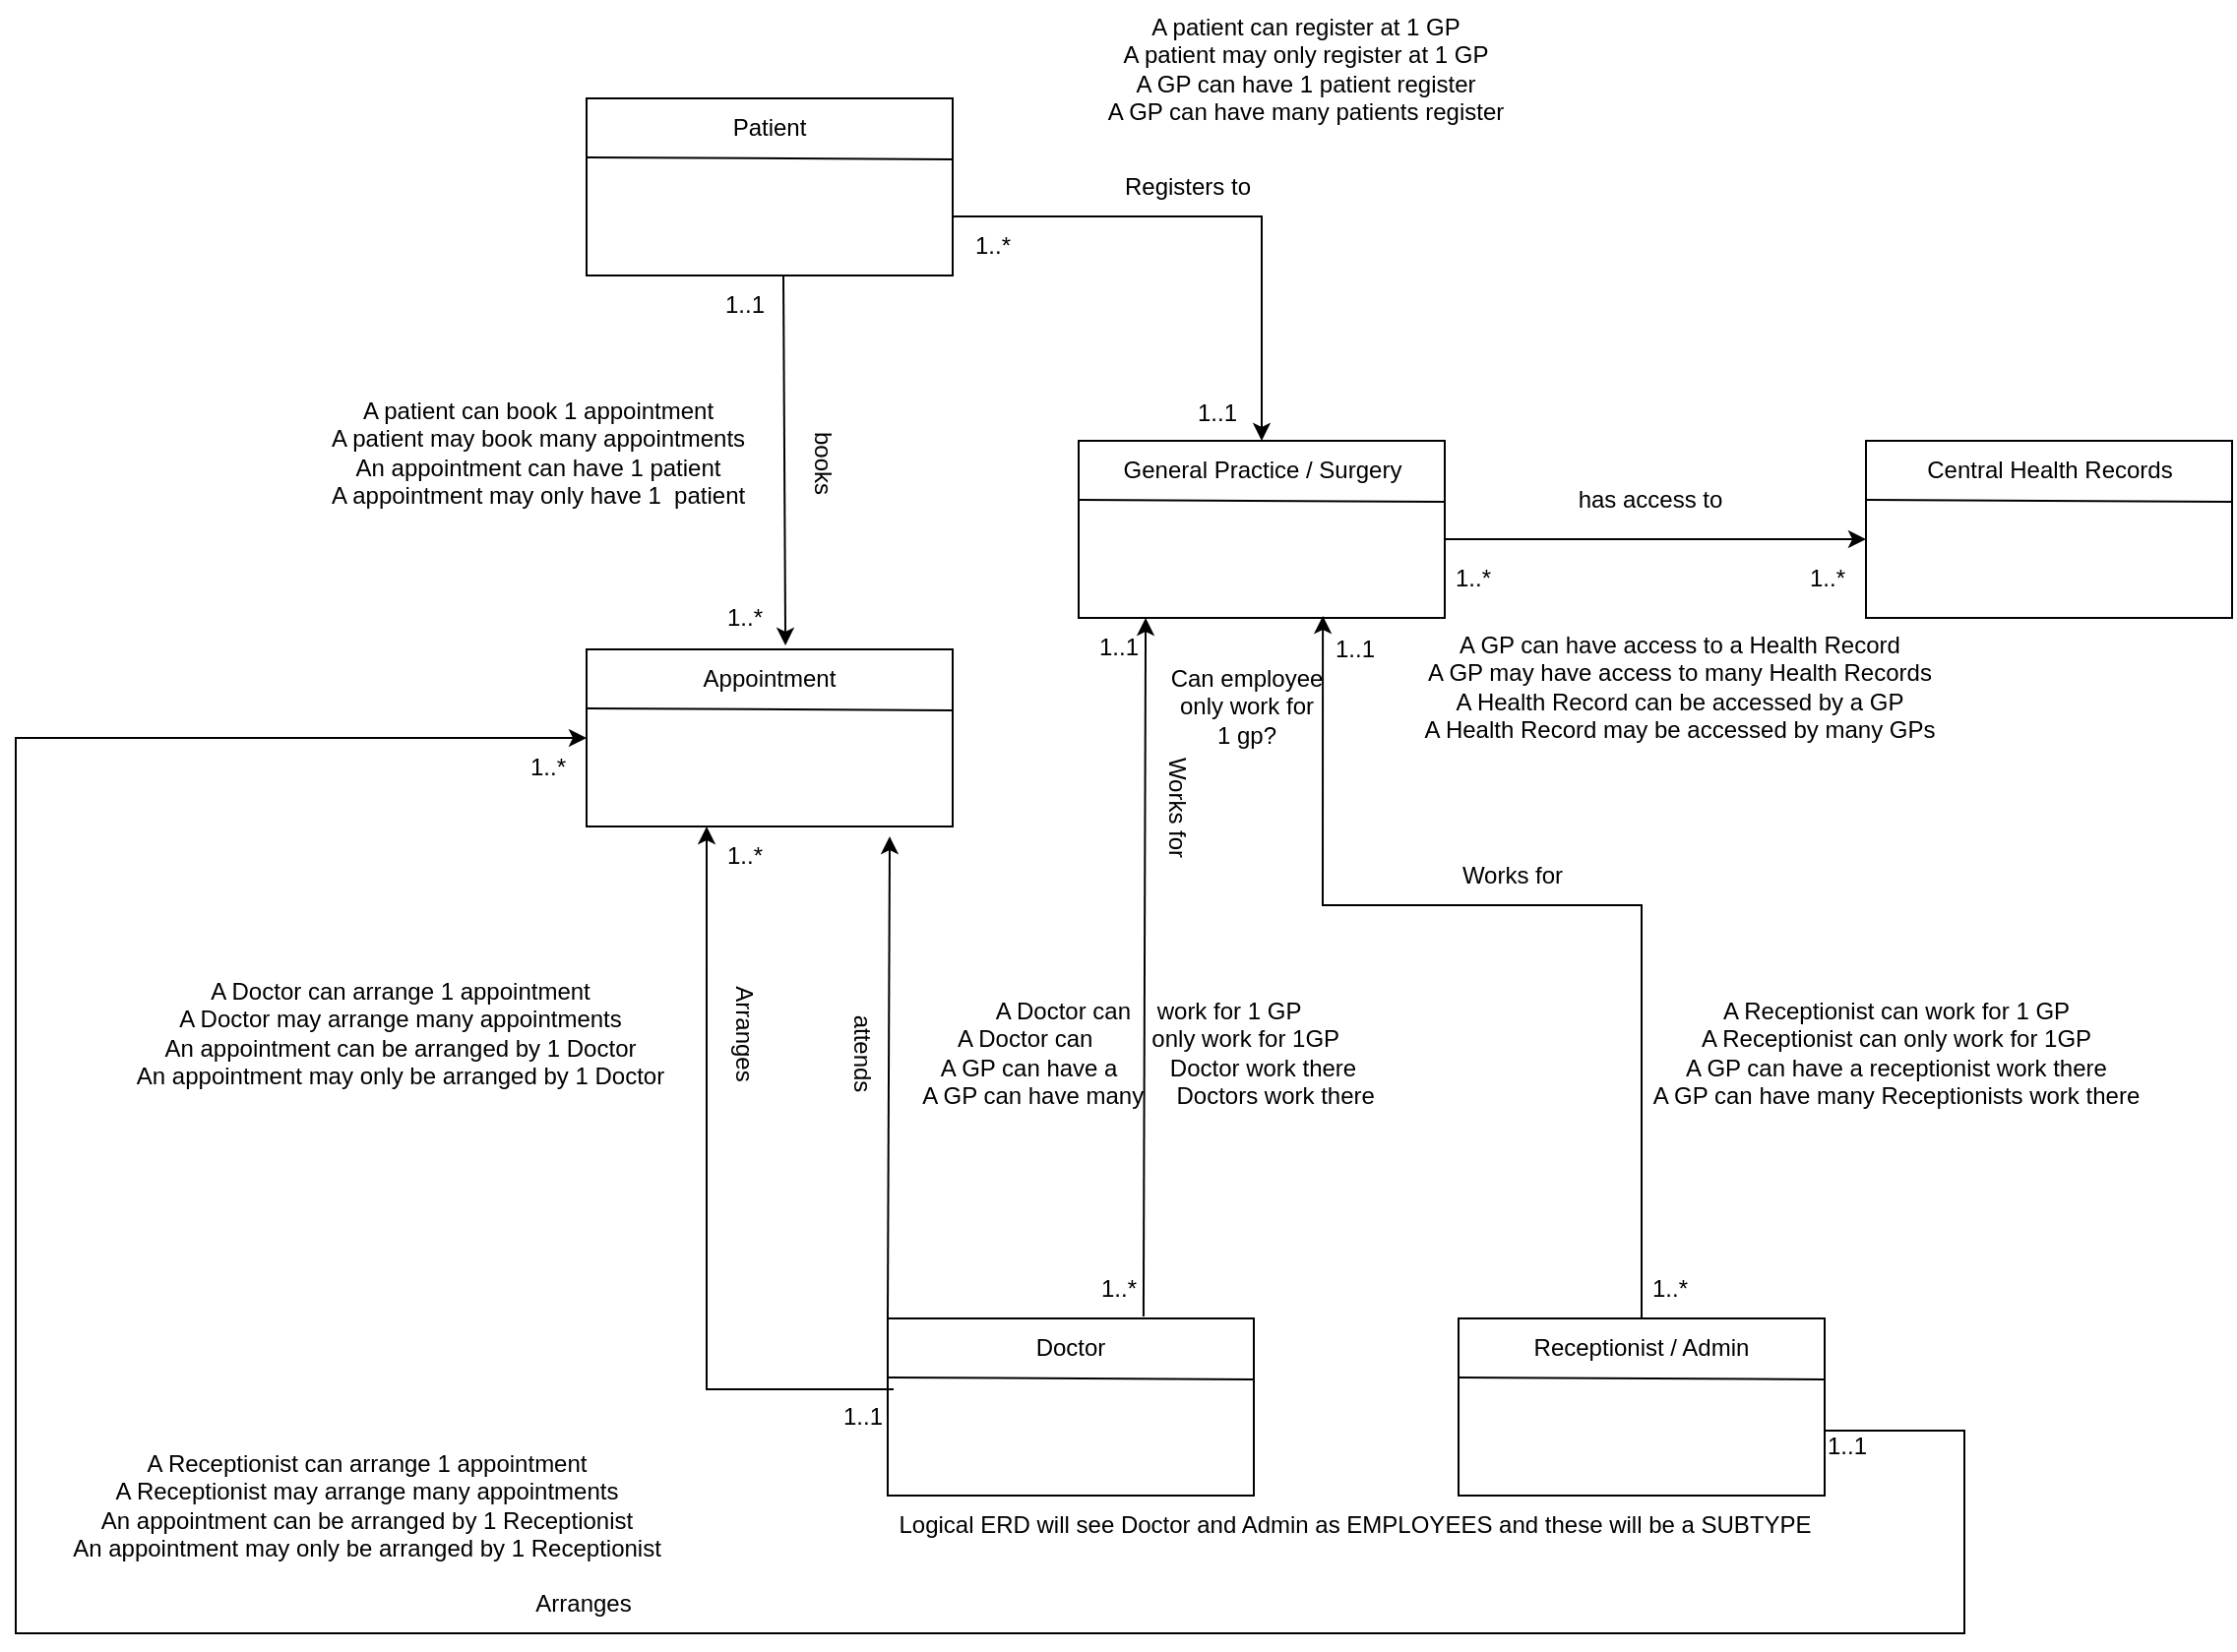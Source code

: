 <mxfile version="20.8.11" type="github">
  <diagram name="Page-1" id="g4egNxcppEt3CNvm98ZU">
    <mxGraphModel dx="2591" dy="745" grid="1" gridSize="10" guides="1" tooltips="1" connect="1" arrows="1" fold="1" page="1" pageScale="1" pageWidth="1169" pageHeight="827" math="0" shadow="0">
      <root>
        <mxCell id="0" />
        <mxCell id="1" parent="0" />
        <mxCell id="moCKxcB6sKFw1QIm4DEG-2" value="" style="rounded=0;whiteSpace=wrap;html=1;" vertex="1" parent="1">
          <mxGeometry x="390" y="324" width="186" height="90" as="geometry" />
        </mxCell>
        <mxCell id="moCKxcB6sKFw1QIm4DEG-4" value="" style="endArrow=none;html=1;rounded=0;entryX=1;entryY=0.344;entryDx=0;entryDy=0;entryPerimeter=0;" edge="1" parent="1" target="moCKxcB6sKFw1QIm4DEG-2">
          <mxGeometry width="50" height="50" relative="1" as="geometry">
            <mxPoint x="390" y="354" as="sourcePoint" />
            <mxPoint x="440" y="304" as="targetPoint" />
          </mxGeometry>
        </mxCell>
        <mxCell id="moCKxcB6sKFw1QIm4DEG-5" value="General Practice / Surgery" style="text;html=1;strokeColor=none;fillColor=none;align=center;verticalAlign=middle;whiteSpace=wrap;rounded=0;" vertex="1" parent="1">
          <mxGeometry x="409.5" y="324" width="147" height="30" as="geometry" />
        </mxCell>
        <mxCell id="moCKxcB6sKFw1QIm4DEG-6" value="" style="rounded=0;whiteSpace=wrap;html=1;" vertex="1" parent="1">
          <mxGeometry x="790" y="324" width="186" height="90" as="geometry" />
        </mxCell>
        <mxCell id="moCKxcB6sKFw1QIm4DEG-7" value="" style="endArrow=none;html=1;rounded=0;entryX=1;entryY=0.344;entryDx=0;entryDy=0;entryPerimeter=0;" edge="1" parent="1" target="moCKxcB6sKFw1QIm4DEG-6">
          <mxGeometry width="50" height="50" relative="1" as="geometry">
            <mxPoint x="790" y="354" as="sourcePoint" />
            <mxPoint x="840" y="304" as="targetPoint" />
          </mxGeometry>
        </mxCell>
        <mxCell id="moCKxcB6sKFw1QIm4DEG-8" value="Central Health Records" style="text;html=1;strokeColor=none;fillColor=none;align=center;verticalAlign=middle;whiteSpace=wrap;rounded=0;" vertex="1" parent="1">
          <mxGeometry x="809.5" y="324" width="147" height="30" as="geometry" />
        </mxCell>
        <mxCell id="moCKxcB6sKFw1QIm4DEG-12" value="" style="rounded=0;whiteSpace=wrap;html=1;" vertex="1" parent="1">
          <mxGeometry x="140" y="150" width="186" height="90" as="geometry" />
        </mxCell>
        <mxCell id="moCKxcB6sKFw1QIm4DEG-13" value="" style="endArrow=none;html=1;rounded=0;entryX=1;entryY=0.344;entryDx=0;entryDy=0;entryPerimeter=0;" edge="1" parent="1" target="moCKxcB6sKFw1QIm4DEG-12">
          <mxGeometry width="50" height="50" relative="1" as="geometry">
            <mxPoint x="140" y="180" as="sourcePoint" />
            <mxPoint x="190" y="130" as="targetPoint" />
          </mxGeometry>
        </mxCell>
        <mxCell id="moCKxcB6sKFw1QIm4DEG-14" value="Patient" style="text;html=1;strokeColor=none;fillColor=none;align=center;verticalAlign=middle;whiteSpace=wrap;rounded=0;" vertex="1" parent="1">
          <mxGeometry x="173" y="150" width="120" height="30" as="geometry" />
        </mxCell>
        <mxCell id="moCKxcB6sKFw1QIm4DEG-15" value="" style="rounded=0;whiteSpace=wrap;html=1;" vertex="1" parent="1">
          <mxGeometry x="293" y="770" width="186" height="90" as="geometry" />
        </mxCell>
        <mxCell id="moCKxcB6sKFw1QIm4DEG-16" value="" style="endArrow=none;html=1;rounded=0;entryX=1;entryY=0.344;entryDx=0;entryDy=0;entryPerimeter=0;" edge="1" parent="1" target="moCKxcB6sKFw1QIm4DEG-15">
          <mxGeometry width="50" height="50" relative="1" as="geometry">
            <mxPoint x="293" y="800" as="sourcePoint" />
            <mxPoint x="343" y="750" as="targetPoint" />
          </mxGeometry>
        </mxCell>
        <mxCell id="moCKxcB6sKFw1QIm4DEG-17" value="Doctor" style="text;html=1;strokeColor=none;fillColor=none;align=center;verticalAlign=middle;whiteSpace=wrap;rounded=0;" vertex="1" parent="1">
          <mxGeometry x="326" y="770" width="120" height="30" as="geometry" />
        </mxCell>
        <mxCell id="moCKxcB6sKFw1QIm4DEG-18" value="" style="rounded=0;whiteSpace=wrap;html=1;" vertex="1" parent="1">
          <mxGeometry x="583" y="770" width="186" height="90" as="geometry" />
        </mxCell>
        <mxCell id="moCKxcB6sKFw1QIm4DEG-19" value="" style="endArrow=none;html=1;rounded=0;entryX=1;entryY=0.344;entryDx=0;entryDy=0;entryPerimeter=0;" edge="1" parent="1" target="moCKxcB6sKFw1QIm4DEG-18">
          <mxGeometry width="50" height="50" relative="1" as="geometry">
            <mxPoint x="583" y="800" as="sourcePoint" />
            <mxPoint x="633" y="750" as="targetPoint" />
          </mxGeometry>
        </mxCell>
        <mxCell id="moCKxcB6sKFw1QIm4DEG-20" value="Receptionist / Admin" style="text;html=1;strokeColor=none;fillColor=none;align=center;verticalAlign=middle;whiteSpace=wrap;rounded=0;" vertex="1" parent="1">
          <mxGeometry x="616" y="770" width="120" height="30" as="geometry" />
        </mxCell>
        <mxCell id="moCKxcB6sKFw1QIm4DEG-21" value="" style="rounded=0;whiteSpace=wrap;html=1;" vertex="1" parent="1">
          <mxGeometry x="140" y="430" width="186" height="90" as="geometry" />
        </mxCell>
        <mxCell id="moCKxcB6sKFw1QIm4DEG-22" value="" style="endArrow=none;html=1;rounded=0;entryX=1;entryY=0.344;entryDx=0;entryDy=0;entryPerimeter=0;" edge="1" parent="1" target="moCKxcB6sKFw1QIm4DEG-21">
          <mxGeometry width="50" height="50" relative="1" as="geometry">
            <mxPoint x="140" y="460" as="sourcePoint" />
            <mxPoint x="190" y="410" as="targetPoint" />
          </mxGeometry>
        </mxCell>
        <mxCell id="moCKxcB6sKFw1QIm4DEG-23" value="Appointment" style="text;html=1;strokeColor=none;fillColor=none;align=center;verticalAlign=middle;whiteSpace=wrap;rounded=0;" vertex="1" parent="1">
          <mxGeometry x="173" y="430" width="120" height="30" as="geometry" />
        </mxCell>
        <mxCell id="moCKxcB6sKFw1QIm4DEG-27" value="" style="endArrow=classic;html=1;rounded=0;" edge="1" parent="1">
          <mxGeometry width="50" height="50" relative="1" as="geometry">
            <mxPoint x="576" y="374" as="sourcePoint" />
            <mxPoint x="790" y="374" as="targetPoint" />
          </mxGeometry>
        </mxCell>
        <mxCell id="moCKxcB6sKFw1QIm4DEG-28" value="has access to" style="text;html=1;align=center;verticalAlign=middle;resizable=0;points=[];autosize=1;strokeColor=none;fillColor=none;" vertex="1" parent="1">
          <mxGeometry x="630" y="339" width="100" height="30" as="geometry" />
        </mxCell>
        <mxCell id="moCKxcB6sKFw1QIm4DEG-29" value="1..*" style="text;html=1;align=center;verticalAlign=middle;resizable=0;points=[];autosize=1;strokeColor=none;fillColor=none;" vertex="1" parent="1">
          <mxGeometry x="570" y="379" width="40" height="30" as="geometry" />
        </mxCell>
        <mxCell id="moCKxcB6sKFw1QIm4DEG-30" value="1..*" style="text;html=1;align=center;verticalAlign=middle;resizable=0;points=[];autosize=1;strokeColor=none;fillColor=none;" vertex="1" parent="1">
          <mxGeometry x="750" y="379" width="40" height="30" as="geometry" />
        </mxCell>
        <mxCell id="moCKxcB6sKFw1QIm4DEG-34" value="" style="endArrow=classic;html=1;rounded=0;entryX=0.5;entryY=0;entryDx=0;entryDy=0;" edge="1" parent="1" target="moCKxcB6sKFw1QIm4DEG-2">
          <mxGeometry width="50" height="50" relative="1" as="geometry">
            <mxPoint x="326" y="210" as="sourcePoint" />
            <mxPoint x="376" y="160" as="targetPoint" />
            <Array as="points">
              <mxPoint x="483" y="210" />
            </Array>
          </mxGeometry>
        </mxCell>
        <mxCell id="moCKxcB6sKFw1QIm4DEG-35" value="Registers to" style="text;html=1;align=center;verticalAlign=middle;resizable=0;points=[];autosize=1;strokeColor=none;fillColor=none;" vertex="1" parent="1">
          <mxGeometry x="400" y="180" width="90" height="30" as="geometry" />
        </mxCell>
        <mxCell id="moCKxcB6sKFw1QIm4DEG-36" value="1..*" style="text;html=1;align=center;verticalAlign=middle;resizable=0;points=[];autosize=1;strokeColor=none;fillColor=none;" vertex="1" parent="1">
          <mxGeometry x="326" y="210" width="40" height="30" as="geometry" />
        </mxCell>
        <mxCell id="moCKxcB6sKFw1QIm4DEG-37" value="1..1" style="text;html=1;align=center;verticalAlign=middle;resizable=0;points=[];autosize=1;strokeColor=none;fillColor=none;" vertex="1" parent="1">
          <mxGeometry x="440" y="295" width="40" height="30" as="geometry" />
        </mxCell>
        <mxCell id="moCKxcB6sKFw1QIm4DEG-38" value="" style="endArrow=classic;html=1;rounded=0;entryX=0.567;entryY=-0.067;entryDx=0;entryDy=0;entryPerimeter=0;" edge="1" parent="1" target="moCKxcB6sKFw1QIm4DEG-23">
          <mxGeometry width="50" height="50" relative="1" as="geometry">
            <mxPoint x="240" y="240" as="sourcePoint" />
            <mxPoint x="290" y="190" as="targetPoint" />
          </mxGeometry>
        </mxCell>
        <mxCell id="moCKxcB6sKFw1QIm4DEG-39" value="books" style="text;html=1;align=center;verticalAlign=middle;resizable=0;points=[];autosize=1;strokeColor=none;fillColor=none;rotation=90;" vertex="1" parent="1">
          <mxGeometry x="230" y="320" width="60" height="30" as="geometry" />
        </mxCell>
        <mxCell id="moCKxcB6sKFw1QIm4DEG-40" value="1..*" style="text;html=1;align=center;verticalAlign=middle;resizable=0;points=[];autosize=1;strokeColor=none;fillColor=none;" vertex="1" parent="1">
          <mxGeometry x="200" y="399" width="40" height="30" as="geometry" />
        </mxCell>
        <mxCell id="moCKxcB6sKFw1QIm4DEG-41" value="1..1" style="text;html=1;align=center;verticalAlign=middle;resizable=0;points=[];autosize=1;strokeColor=none;fillColor=none;" vertex="1" parent="1">
          <mxGeometry x="200" y="240" width="40" height="30" as="geometry" />
        </mxCell>
        <mxCell id="moCKxcB6sKFw1QIm4DEG-42" value="A patient can register at 1 GP&lt;br&gt;A patient may only register at 1 GP&lt;br&gt;A GP can have 1 patient register&lt;br&gt;A GP can have many patients register" style="text;html=1;align=center;verticalAlign=middle;resizable=0;points=[];autosize=1;strokeColor=none;fillColor=none;" vertex="1" parent="1">
          <mxGeometry x="390" y="100" width="230" height="70" as="geometry" />
        </mxCell>
        <mxCell id="moCKxcB6sKFw1QIm4DEG-44" value="A patient can book 1 appointment&lt;br&gt;A patient may book many appointments&lt;br&gt;An appointment can have 1 patient&lt;br&gt;A appointment may only have 1&amp;nbsp; patient" style="text;html=1;align=center;verticalAlign=middle;resizable=0;points=[];autosize=1;strokeColor=none;fillColor=none;" vertex="1" parent="1">
          <mxGeometry x="-5" y="295" width="240" height="70" as="geometry" />
        </mxCell>
        <mxCell id="moCKxcB6sKFw1QIm4DEG-45" value="A GP can have access to a Health Record&lt;br&gt;A GP may have access to many Health Records&lt;br&gt;A Health Record can be accessed by a GP&lt;br&gt;A Health Record may be accessed by many GPs" style="text;html=1;align=center;verticalAlign=middle;resizable=0;points=[];autosize=1;strokeColor=none;fillColor=none;" vertex="1" parent="1">
          <mxGeometry x="550" y="414" width="290" height="70" as="geometry" />
        </mxCell>
        <mxCell id="moCKxcB6sKFw1QIm4DEG-46" value="" style="endArrow=classic;html=1;rounded=0;exitX=0.808;exitY=-0.033;exitDx=0;exitDy=0;exitPerimeter=0;entryX=0.183;entryY=1;entryDx=0;entryDy=0;entryPerimeter=0;" edge="1" parent="1" source="moCKxcB6sKFw1QIm4DEG-17" target="moCKxcB6sKFw1QIm4DEG-2">
          <mxGeometry width="50" height="50" relative="1" as="geometry">
            <mxPoint x="446" y="479" as="sourcePoint" />
            <mxPoint x="430" y="410" as="targetPoint" />
          </mxGeometry>
        </mxCell>
        <mxCell id="moCKxcB6sKFw1QIm4DEG-47" value="Works for" style="text;html=1;align=center;verticalAlign=middle;resizable=0;points=[];autosize=1;strokeColor=none;fillColor=none;rotation=90;" vertex="1" parent="1">
          <mxGeometry x="400" y="495" width="80" height="30" as="geometry" />
        </mxCell>
        <mxCell id="moCKxcB6sKFw1QIm4DEG-48" value="1..1" style="text;html=1;align=center;verticalAlign=middle;resizable=0;points=[];autosize=1;strokeColor=none;fillColor=none;" vertex="1" parent="1">
          <mxGeometry x="390" y="414" width="40" height="30" as="geometry" />
        </mxCell>
        <mxCell id="moCKxcB6sKFw1QIm4DEG-49" value="Can employee&lt;br&gt; only work for &lt;br&gt;1 gp?" style="text;html=1;align=center;verticalAlign=middle;resizable=0;points=[];autosize=1;strokeColor=none;fillColor=none;" vertex="1" parent="1">
          <mxGeometry x="425" y="429" width="100" height="60" as="geometry" />
        </mxCell>
        <mxCell id="moCKxcB6sKFw1QIm4DEG-50" value="1..*" style="text;html=1;align=center;verticalAlign=middle;resizable=0;points=[];autosize=1;strokeColor=none;fillColor=none;" vertex="1" parent="1">
          <mxGeometry x="390" y="740" width="40" height="30" as="geometry" />
        </mxCell>
        <mxCell id="moCKxcB6sKFw1QIm4DEG-51" value="" style="endArrow=classic;html=1;rounded=0;exitX=0.5;exitY=0;exitDx=0;exitDy=0;entryX=0.667;entryY=0.989;entryDx=0;entryDy=0;entryPerimeter=0;" edge="1" parent="1" source="moCKxcB6sKFw1QIm4DEG-20" target="moCKxcB6sKFw1QIm4DEG-2">
          <mxGeometry width="50" height="50" relative="1" as="geometry">
            <mxPoint x="540" y="450" as="sourcePoint" />
            <mxPoint x="590" y="400" as="targetPoint" />
            <Array as="points">
              <mxPoint x="676" y="560" />
              <mxPoint x="514" y="560" />
            </Array>
          </mxGeometry>
        </mxCell>
        <mxCell id="moCKxcB6sKFw1QIm4DEG-53" value="Works for" style="text;html=1;align=center;verticalAlign=middle;resizable=0;points=[];autosize=1;strokeColor=none;fillColor=none;rotation=0;" vertex="1" parent="1">
          <mxGeometry x="570" y="530" width="80" height="30" as="geometry" />
        </mxCell>
        <mxCell id="moCKxcB6sKFw1QIm4DEG-54" value="1..1" style="text;html=1;align=center;verticalAlign=middle;resizable=0;points=[];autosize=1;strokeColor=none;fillColor=none;" vertex="1" parent="1">
          <mxGeometry x="510" y="415" width="40" height="30" as="geometry" />
        </mxCell>
        <mxCell id="moCKxcB6sKFw1QIm4DEG-55" value="1..*" style="text;html=1;align=center;verticalAlign=middle;resizable=0;points=[];autosize=1;strokeColor=none;fillColor=none;" vertex="1" parent="1">
          <mxGeometry x="670" y="740" width="40" height="30" as="geometry" />
        </mxCell>
        <mxCell id="moCKxcB6sKFw1QIm4DEG-56" value="" style="endArrow=classic;html=1;rounded=0;entryX=0.328;entryY=1;entryDx=0;entryDy=0;entryPerimeter=0;exitX=0.9;exitY=0.033;exitDx=0;exitDy=0;exitPerimeter=0;" edge="1" parent="1" source="moCKxcB6sKFw1QIm4DEG-60" target="moCKxcB6sKFw1QIm4DEG-21">
          <mxGeometry width="50" height="50" relative="1" as="geometry">
            <mxPoint x="293" y="690" as="sourcePoint" />
            <mxPoint x="343" y="640" as="targetPoint" />
            <Array as="points">
              <mxPoint x="201" y="806" />
              <mxPoint x="201" y="690" />
            </Array>
          </mxGeometry>
        </mxCell>
        <mxCell id="moCKxcB6sKFw1QIm4DEG-57" value="Arranges" style="text;html=1;align=center;verticalAlign=middle;resizable=0;points=[];autosize=1;strokeColor=none;fillColor=none;rotation=90;" vertex="1" parent="1">
          <mxGeometry x="185" y="610" width="70" height="30" as="geometry" />
        </mxCell>
        <mxCell id="moCKxcB6sKFw1QIm4DEG-58" value="Logical ERD will see Doctor and Admin as EMPLOYEES and these will be a SUBTYPE " style="text;html=1;align=center;verticalAlign=middle;resizable=0;points=[];autosize=1;strokeColor=none;fillColor=none;" vertex="1" parent="1">
          <mxGeometry x="285" y="860" width="490" height="30" as="geometry" />
        </mxCell>
        <mxCell id="moCKxcB6sKFw1QIm4DEG-59" value="1..*" style="text;html=1;align=center;verticalAlign=middle;resizable=0;points=[];autosize=1;strokeColor=none;fillColor=none;" vertex="1" parent="1">
          <mxGeometry x="200" y="520" width="40" height="30" as="geometry" />
        </mxCell>
        <mxCell id="moCKxcB6sKFw1QIm4DEG-60" value="1..1" style="text;html=1;align=center;verticalAlign=middle;resizable=0;points=[];autosize=1;strokeColor=none;fillColor=none;" vertex="1" parent="1">
          <mxGeometry x="260" y="805" width="40" height="30" as="geometry" />
        </mxCell>
        <mxCell id="moCKxcB6sKFw1QIm4DEG-61" value="A Doctor can arrange 1 appointment&lt;br&gt;A Doctor may arrange many appointments&lt;br&gt;An appointment can be arranged by 1 Doctor&lt;br&gt;An appointment may only be arranged by 1 Doctor" style="text;html=1;align=center;verticalAlign=middle;resizable=0;points=[];autosize=1;strokeColor=none;fillColor=none;" vertex="1" parent="1">
          <mxGeometry x="-100" y="590" width="290" height="70" as="geometry" />
        </mxCell>
        <mxCell id="moCKxcB6sKFw1QIm4DEG-62" value="A Doctor can &amp;nbsp;&amp;nbsp; work for 1 GP&lt;br&gt;A Doctor can&amp;nbsp;&amp;nbsp;&amp;nbsp;&amp;nbsp; &amp;nbsp; &amp;nbsp; only work for 1GP&lt;br&gt;A GP can have a &amp;nbsp; &amp;nbsp; &amp;nbsp;&amp;nbsp; Doctor work there&lt;br&gt;A GP can have many&amp;nbsp; &amp;nbsp;&amp;nbsp; Doctors work there" style="text;html=1;align=center;verticalAlign=middle;resizable=0;points=[];autosize=1;strokeColor=none;fillColor=none;" vertex="1" parent="1">
          <mxGeometry x="300" y="600" width="250" height="70" as="geometry" />
        </mxCell>
        <mxCell id="moCKxcB6sKFw1QIm4DEG-63" value="A Receptionist can work for 1 GP&lt;br&gt;A Receptionist can only work for 1GP&lt;br&gt;A GP can have a receptionist work there&lt;br&gt;A GP can have many Receptionists work there" style="text;html=1;align=center;verticalAlign=middle;resizable=0;points=[];autosize=1;strokeColor=none;fillColor=none;" vertex="1" parent="1">
          <mxGeometry x="670" y="600" width="270" height="70" as="geometry" />
        </mxCell>
        <mxCell id="moCKxcB6sKFw1QIm4DEG-64" value="" style="endArrow=classic;html=1;rounded=0;entryX=0;entryY=0.5;entryDx=0;entryDy=0;" edge="1" parent="1" target="moCKxcB6sKFw1QIm4DEG-21">
          <mxGeometry width="50" height="50" relative="1" as="geometry">
            <mxPoint x="769" y="827" as="sourcePoint" />
            <mxPoint x="819" y="777" as="targetPoint" />
            <Array as="points">
              <mxPoint x="840" y="827" />
              <mxPoint x="840" y="930" />
              <mxPoint x="-150" y="930" />
              <mxPoint x="-150" y="475" />
            </Array>
          </mxGeometry>
        </mxCell>
        <mxCell id="moCKxcB6sKFw1QIm4DEG-65" value="1..*" style="text;html=1;align=center;verticalAlign=middle;resizable=0;points=[];autosize=1;strokeColor=none;fillColor=none;" vertex="1" parent="1">
          <mxGeometry x="100" y="475" width="40" height="30" as="geometry" />
        </mxCell>
        <mxCell id="moCKxcB6sKFw1QIm4DEG-66" value="1..1" style="text;html=1;align=center;verticalAlign=middle;resizable=0;points=[];autosize=1;strokeColor=none;fillColor=none;" vertex="1" parent="1">
          <mxGeometry x="760" y="820" width="40" height="30" as="geometry" />
        </mxCell>
        <mxCell id="moCKxcB6sKFw1QIm4DEG-67" value="Arranges" style="text;html=1;align=center;verticalAlign=middle;resizable=0;points=[];autosize=1;strokeColor=none;fillColor=none;" vertex="1" parent="1">
          <mxGeometry x="103" y="900" width="70" height="30" as="geometry" />
        </mxCell>
        <mxCell id="moCKxcB6sKFw1QIm4DEG-68" value="A Receptionist can arrange 1 appointment&lt;br&gt;A Receptionist may arrange many appointments&lt;br&gt;An appointment can be arranged by 1 Receptionist&lt;br&gt;An appointment may only be arranged by 1 Receptionist" style="text;html=1;align=center;verticalAlign=middle;resizable=0;points=[];autosize=1;strokeColor=none;fillColor=none;" vertex="1" parent="1">
          <mxGeometry x="-137" y="830" width="330" height="70" as="geometry" />
        </mxCell>
        <mxCell id="moCKxcB6sKFw1QIm4DEG-69" value="" style="endArrow=classic;html=1;rounded=0;exitX=0;exitY=0;exitDx=0;exitDy=0;entryX=0.828;entryY=1.056;entryDx=0;entryDy=0;entryPerimeter=0;" edge="1" parent="1" source="moCKxcB6sKFw1QIm4DEG-15" target="moCKxcB6sKFw1QIm4DEG-21">
          <mxGeometry width="50" height="50" relative="1" as="geometry">
            <mxPoint x="310" y="630" as="sourcePoint" />
            <mxPoint x="360" y="580" as="targetPoint" />
          </mxGeometry>
        </mxCell>
        <mxCell id="moCKxcB6sKFw1QIm4DEG-70" value="attends" style="text;html=1;align=center;verticalAlign=middle;resizable=0;points=[];autosize=1;strokeColor=none;fillColor=none;rotation=90;" vertex="1" parent="1">
          <mxGeometry x="250" y="620" width="60" height="30" as="geometry" />
        </mxCell>
      </root>
    </mxGraphModel>
  </diagram>
</mxfile>
